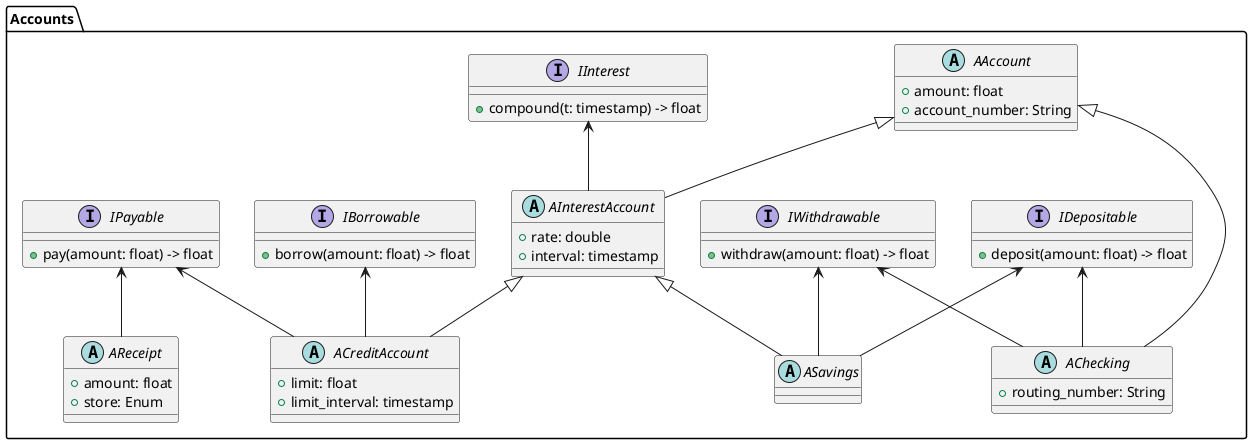 @startuml
package Accounts {
    interface IDepositable {
    + deposit(amount: float) -> float
    }

    interface IWithdrawable {
    + withdraw(amount: float) -> float
    }

    interface IPayable {
    + pay(amount: float) -> float
    }

    interface IBorrowable {
    + borrow(amount: float) -> float
    }

    abstract class AAccount {
    + amount: float
    + account_number: String
    }

    interface IInterest {
    + compound(t: timestamp) -> float
    }

    abstract class AInterestAccount {
    + rate: double
    + interval: timestamp
    }

    IInterest <-- AInterestAccount
    AAccount <|-- AInterestAccount

    abstract class ACreditAccount {
    + limit: float
    + limit_interval: timestamp
    }

    IBorrowable <-- ACreditAccount
    IPayable <-- ACreditAccount
    AInterestAccount <|-- ACreditAccount

    abstract class ASavings {
    }

    IDepositable <-- ASavings
    IWithdrawable <-- ASavings
    AInterestAccount <|-- ASavings

    abstract class AChecking {
    + routing_number: String
    }

    IDepositable <-- AChecking
    IWithdrawable <-- AChecking
    AAccount <|-- AChecking

    abstract class AReceipt {
    + amount: float
    + store: Enum
    }
    IPayable <-- AReceipt
}
@enduml